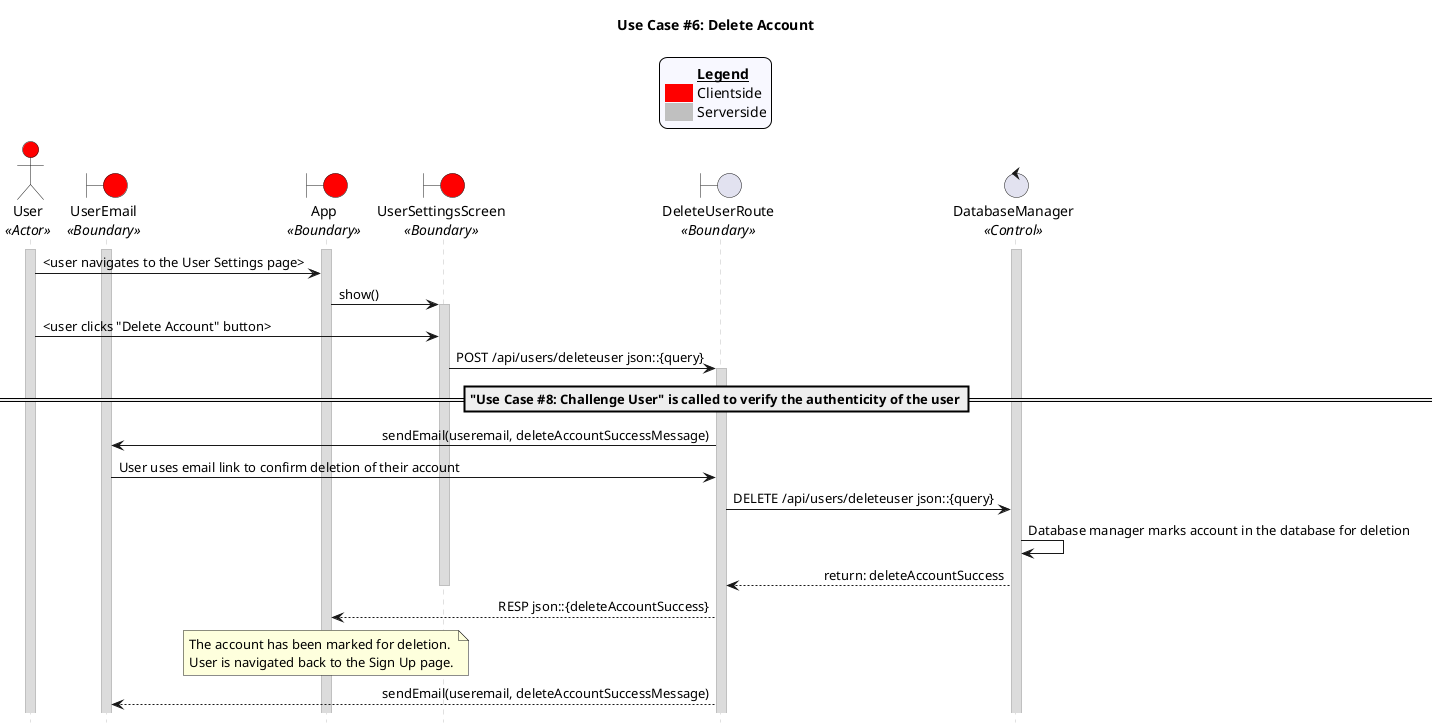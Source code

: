 @startuml uc06
title "Use Case #6: Delete Account"

'Styling goes here
hide footbox
skinparam stereotypePosition bottom
skinparam sequenceMessageAlign direction
skinparam sequence {
	LifeLineBorderColor #Silver
	LifeLineBackgroundColor #Gainsboro
}

'Add a legend plus styling
skinparam legend {
	backgroundColor #GhostWhite
	entrySeparator #GhostWhite
}

legend top
	<#GhostWhite,#GhostWhite>|	|= __Legend__ |
	|<#red> | Clientside|
	|<#silver> | Serverside|
endlegend

'Setup the objects
actor User as u <<Actor>> #red
boundary UserEmail as ue <<Boundary>> #red
boundary App as a <<Boundary>> #red
boundary UserSettingsScreen as uss <<Boundary>> #red
boundary DeleteUserRoute as dur <<Boundary>> 
control DatabaseManager as db <<Control>>
boundary Database as db <<Boundary>>

'Setup persistent objects here
activate u
activate a
activate db
activate ue

'--- FLOW OF CONTROL STARTS HERE ---

'User navigates to the "User settings page
u -> a: <user navigates to the User Settings page>
a -> uss: show()
activate uss

'User clicks "Delete Account" button
u -> uss: <user clicks "Delete Account" button>

'Users device sends a deletion request to the server
uss -> dur: POST /api/users/deleteuser json::{query}
activate dur

'Server challenges user to verify the authenticity of the user
=="Use Case #8: Challenge User" is called to verify the authenticity of the user==

'User recieves the email and clicks the link to finish the process of deleting account
dur -> ue: sendEmail(useremail, deleteAccountSuccessMessage)
ue -> dur: User uses email link to confirm deletion of their account
dur -> db: DELETE /api/users/deleteuser json::{query}

'Database manager marks the account for deletion and sends the user a notification via email
db -> db: Database manager marks account in the database for deletion

'Database manager sends notification email once account is marked for deletion
db --> dur: return: deleteAccountSuccess
deactivate uss

' NOTE: Not sure if this part is correct because route no longer exisis
dur --> a: RESP json::{deleteAccountSuccess}

note over a
  The account has been marked for deletion.
  User is navigated back to the Sign Up page.
end note

dur --> ue: sendEmail(useremail, deleteAccountSuccessMessage)
'--- FLOW OF CONTROL ENDS HERE   ---


@enduml